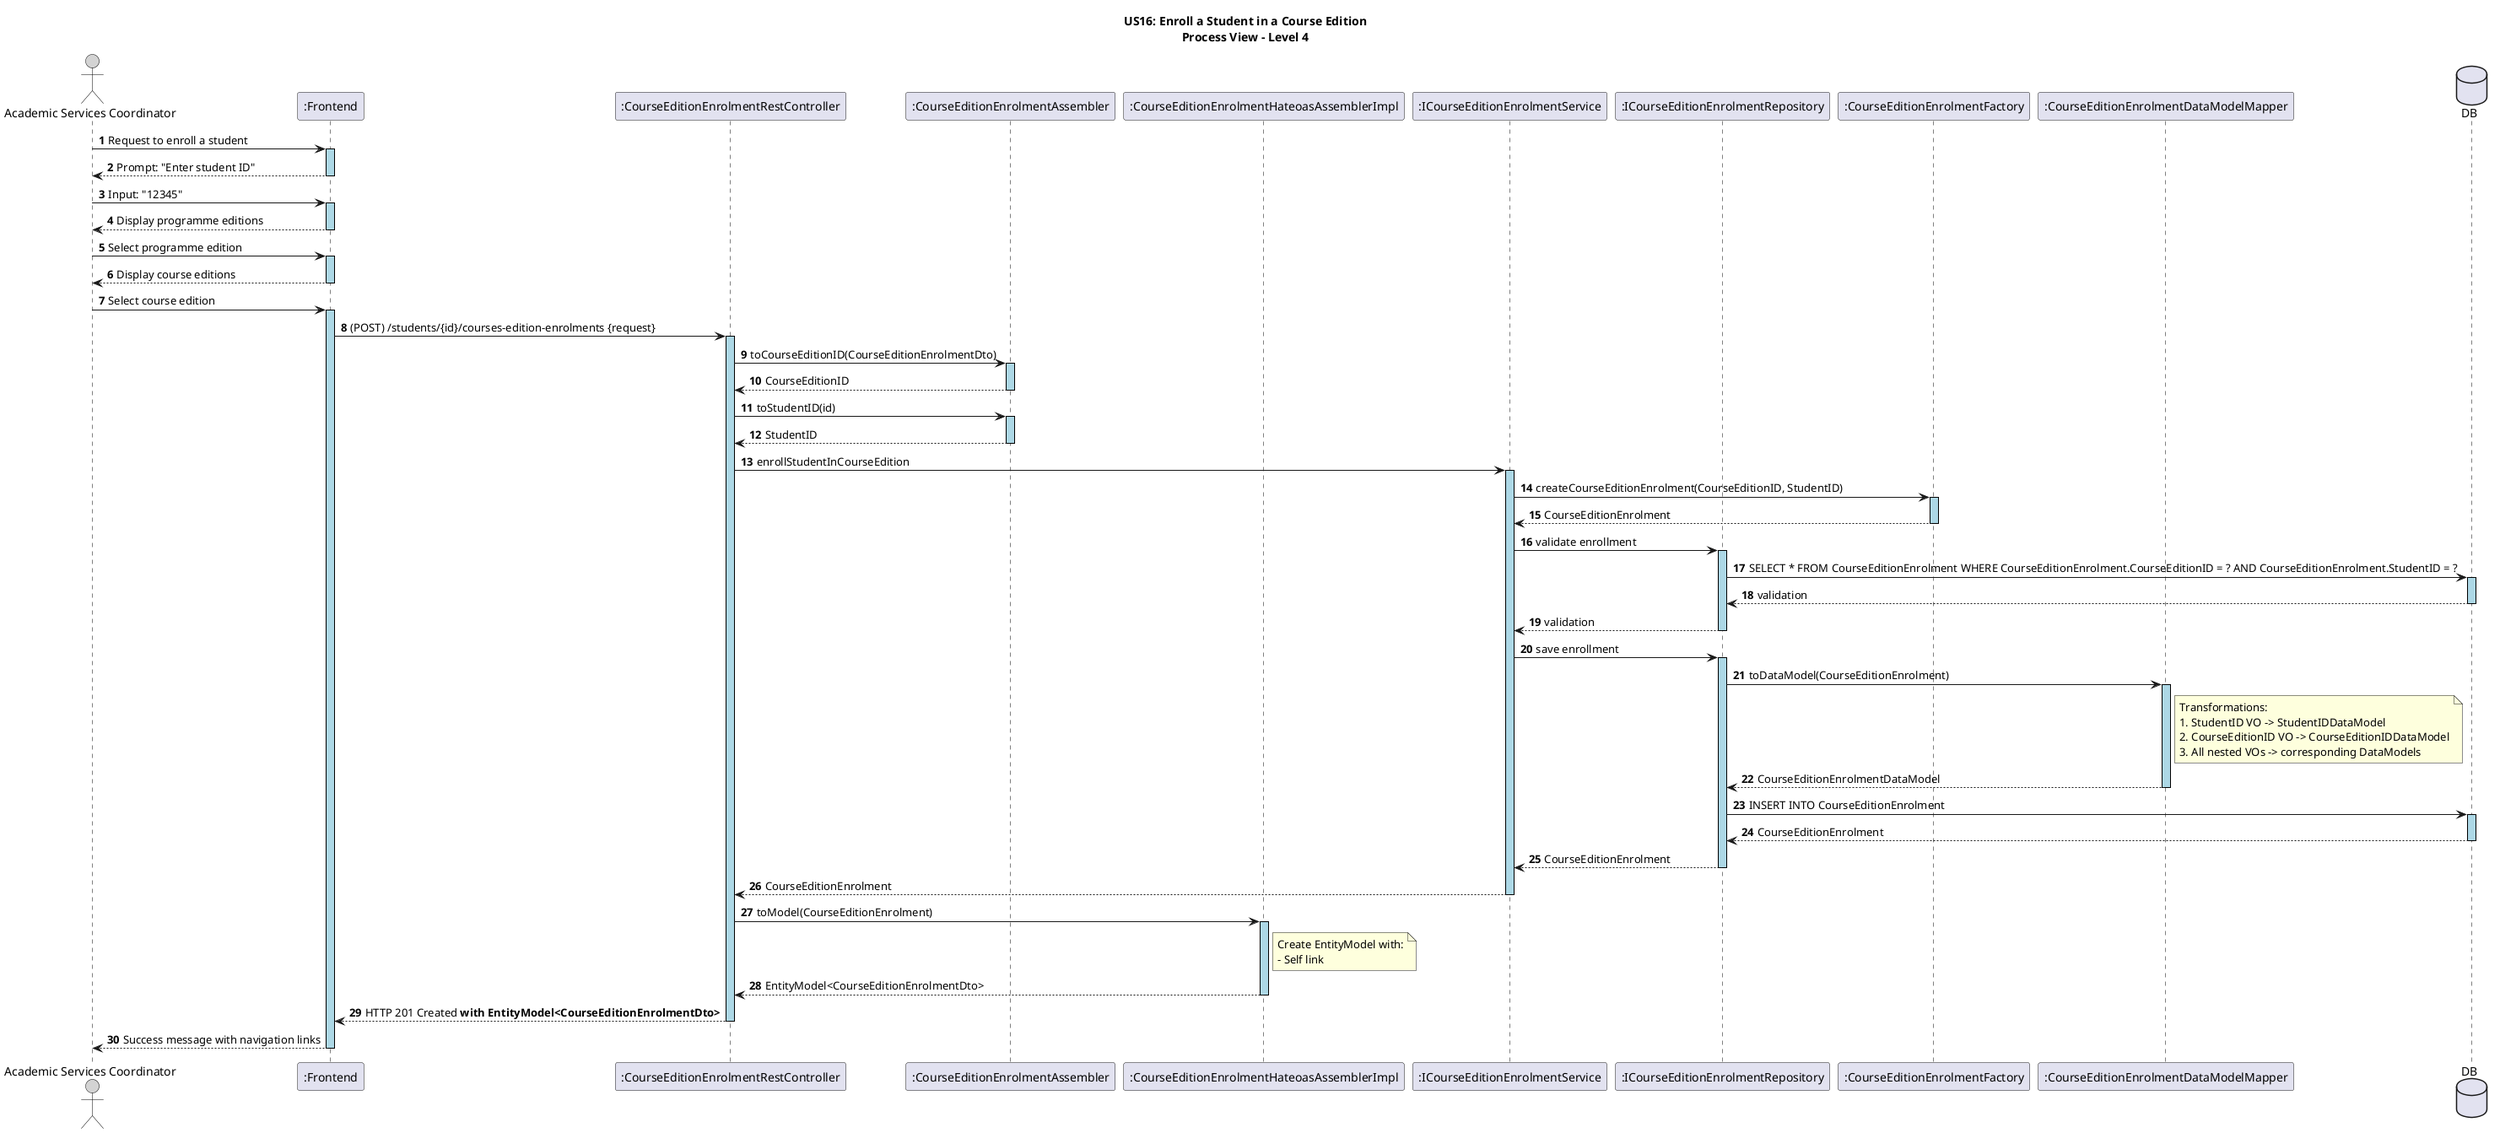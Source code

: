 @startuml

title US16: Enroll a Student in a Course Edition\nProcess View – Level 4

autonumber
skinparam sequence {
    LifelineBorderColor black
    LifelineBackgroundColor LightBlue
    ActorBorderColor black
    ActorBackgroundColor LightGray
}

actor "Academic Services Coordinator" as ASC
participant ":Frontend" as UI
participant ":CourseEditionEnrolmentRestController" as Controller
participant ":CourseEditionEnrolmentAssembler" as Assembler
participant ":CourseEditionEnrolmentHateoasAssemblerImpl" as HateoasAssembler
participant ":ICourseEditionEnrolmentService" as Service
participant ":ICourseEditionEnrolmentRepository" as Repository
participant ":CourseEditionEnrolmentFactory" as Factory
participant ":CourseEditionEnrolmentDataModelMapper" as DataModelMapper
database "DB" as SpringDataRepo

ASC -> UI ++: Request to enroll a student
UI --> ASC --: Prompt: "Enter student ID"
ASC -> UI ++: Input: "12345"
UI --> ASC --: Display programme editions
ASC -> UI ++: Select programme edition
UI --> ASC --: Display course editions
ASC -> UI ++: Select course edition

UI -> Controller ++: (POST) /students/{id}/courses-edition-enrolments {request}
Controller -> Assembler ++: toCourseEditionID(CourseEditionEnrolmentDto)
Assembler --> Controller --: CourseEditionID
Controller -> Assembler ++: toStudentID(id)
Assembler --> Controller --: StudentID

Controller -> Service ++: enrollStudentInCourseEdition
Service -> Factory ++: createCourseEditionEnrolment(CourseEditionID, StudentID)
Factory --> Service --: CourseEditionEnrolment
Service -> Repository ++: validate enrollment
Repository -> SpringDataRepo ++: SELECT * FROM CourseEditionEnrolment WHERE CourseEditionEnrolment.CourseEditionID = ? AND CourseEditionEnrolment.StudentID = ?
SpringDataRepo --> Repository --: validation
Repository --> Service --: validation

Service -> Repository ++: save enrollment
Repository -> DataModelMapper ++: toDataModel(CourseEditionEnrolment)
note right of DataModelMapper
  Transformations:
  1. StudentID VO -> StudentIDDataModel
  2. CourseEditionID VO -> CourseEditionIDDataModel
  3. All nested VOs -> corresponding DataModels
end note
DataModelMapper --> Repository --: CourseEditionEnrolmentDataModel
Repository -> SpringDataRepo ++: INSERT INTO CourseEditionEnrolment
SpringDataRepo --> Repository --: CourseEditionEnrolment
Repository --> Service --: CourseEditionEnrolment

Service --> Controller --: CourseEditionEnrolment
Controller -> HateoasAssembler ++: toModel(CourseEditionEnrolment)
note right of HateoasAssembler
  Create EntityModel with:
  - Self link
end note
HateoasAssembler --> Controller --: EntityModel<CourseEditionEnrolmentDto>

Controller --> UI --: HTTP 201 Created **with EntityModel<CourseEditionEnrolmentDto>**
UI --> ASC --: Success message with navigation links

@enduml
